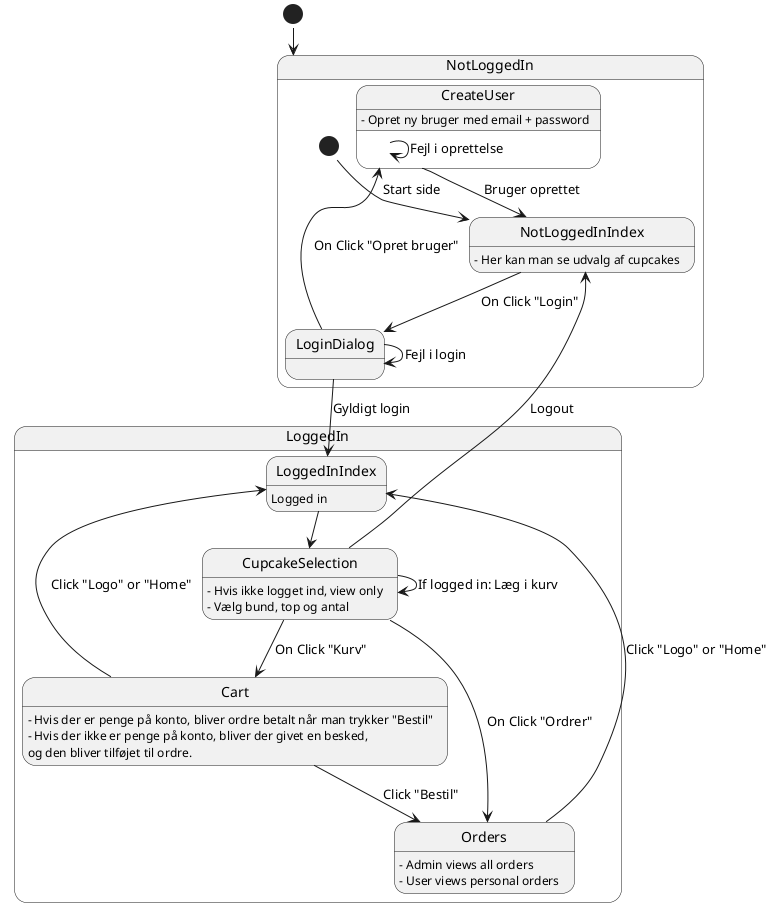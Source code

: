 @startuml
!pragma layout smetana
top to bottom direction

[*] --> NotLoggedIn

state NotLoggedIn {
    [*] --> NotLoggedInIndex : Start side
    NotLoggedInIndex : - Her kan man se udvalg af cupcakes

    NotLoggedInIndex --> LoginDialog : On Click "Login"
    LoginDialog --> LoginDialog : Fejl i login
    LoginDialog --> CreateUser : On Click "Opret bruger"

    state CreateUser {
        CreateUser : - Opret ny bruger med email + password
        CreateUser --> CreateUser : Fejl i oprettelse
        CreateUser --> NotLoggedInIndex : Bruger oprettet
    }
}

state LoggedIn {
    LoggedInIndex : Logged in
    LoginDialog --> LoggedInIndex : Gyldigt login
    CupcakeSelection : - Hvis ikke logget ind, view only
    CupcakeSelection: - Vælg bund, top og antal
    LoggedInIndex --> CupcakeSelection
    CupcakeSelection --> CupcakeSelection : If logged in: Læg i kurv
    CupcakeSelection --> Cart : On Click "Kurv"
    CupcakeSelection --> Orders : On Click "Ordrer"
    CupcakeSelection --> NotLoggedInIndex : Logout

    Cart --> LoggedInIndex : Click "Logo" or "Home"
    Cart --> Orders : Click "Bestil"
    Cart: - Hvis der er penge på konto, bliver ordre betalt når man trykker "Bestil"
    Cart: - Hvis der ikke er penge på konto, bliver der givet en besked,
    Cart: og den bliver tilføjet til ordre.


        Orders : - Admin views all orders
        Orders : - User views personal orders
        Orders --> LoggedInIndex : Click "Logo" or "Home"

}
@enduml
